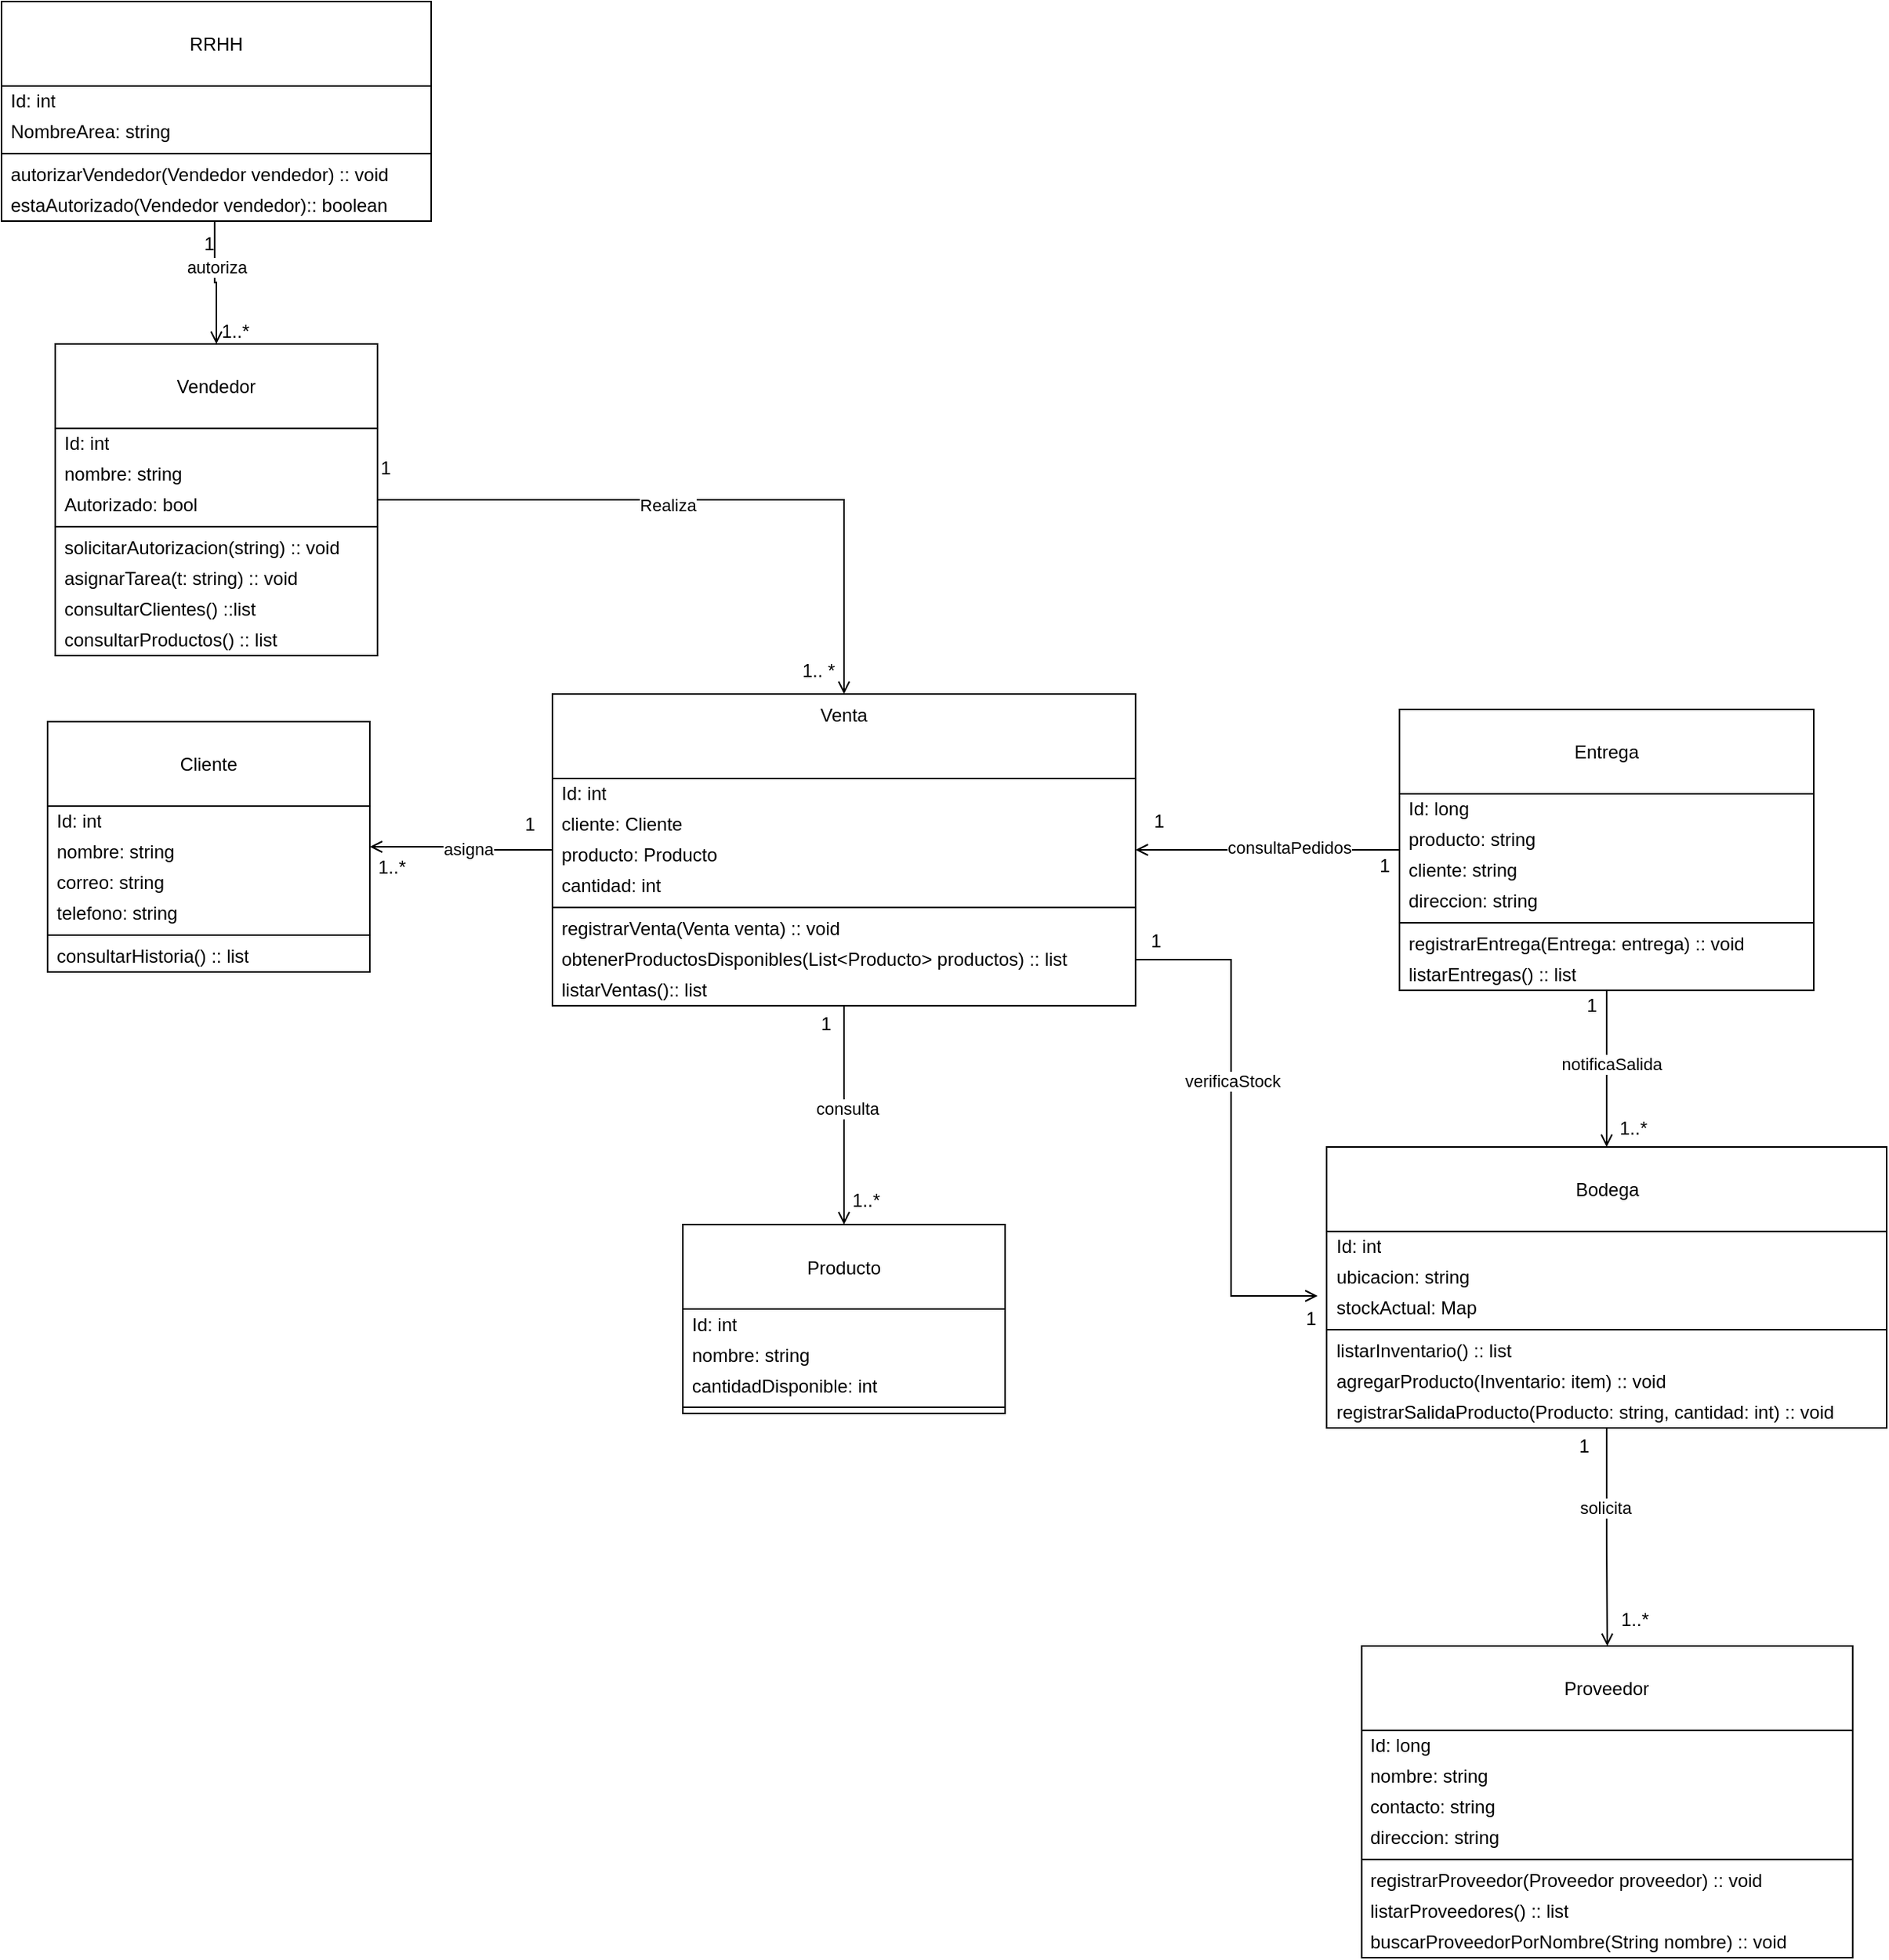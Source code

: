 <mxfile version="28.0.7">
  <diagram name="Página-1" id="3uwCgiR3HnIZnWDLohCN">
    <mxGraphModel dx="1737" dy="937" grid="1" gridSize="10" guides="1" tooltips="1" connect="1" arrows="1" fold="1" page="1" pageScale="1" pageWidth="827" pageHeight="1169" math="0" shadow="0">
      <root>
        <mxCell id="WIyWlLk6GJQsqaUBKTNV-0" />
        <mxCell id="WIyWlLk6GJQsqaUBKTNV-1" parent="WIyWlLk6GJQsqaUBKTNV-0" />
        <mxCell id="LM2pco94lVSEiBRdTqL8-22" style="edgeStyle=orthogonalEdgeStyle;rounded=0;orthogonalLoop=1;jettySize=auto;html=1;entryX=0.5;entryY=0;entryDx=0;entryDy=0;exitX=0.496;exitY=0.976;exitDx=0;exitDy=0;exitPerimeter=0;endArrow=open;endFill=0;" parent="WIyWlLk6GJQsqaUBKTNV-1" source="LM2pco94lVSEiBRdTqL8-9" target="LM2pco94lVSEiBRdTqL8-11" edge="1">
          <mxGeometry relative="1" as="geometry">
            <mxPoint x="200" y="213" as="sourcePoint" />
          </mxGeometry>
        </mxCell>
        <mxCell id="LM2pco94lVSEiBRdTqL8-23" value="autoriza" style="edgeLabel;html=1;align=center;verticalAlign=middle;resizable=0;points=[];" parent="LM2pco94lVSEiBRdTqL8-22" connectable="0" vertex="1">
          <mxGeometry x="-0.266" y="1" relative="1" as="geometry">
            <mxPoint as="offset" />
          </mxGeometry>
        </mxCell>
        <mxCell id="LM2pco94lVSEiBRdTqL8-0" value="&lt;div&gt;&lt;br&gt;&lt;/div&gt;&lt;div&gt;RRHH&lt;/div&gt;" style="swimlane;fontStyle=0;align=center;verticalAlign=top;childLayout=stackLayout;horizontal=1;startSize=55;horizontalStack=0;resizeParent=1;resizeParentMax=0;resizeLast=0;collapsible=0;marginBottom=0;html=1;whiteSpace=wrap;" parent="WIyWlLk6GJQsqaUBKTNV-1" vertex="1">
          <mxGeometry x="60" y="49" width="280" height="143" as="geometry" />
        </mxCell>
        <mxCell id="LM2pco94lVSEiBRdTqL8-2" value="Id: int" style="text;html=1;strokeColor=none;fillColor=none;align=left;verticalAlign=middle;spacingLeft=4;spacingRight=4;overflow=hidden;rotatable=0;points=[[0,0.5],[1,0.5]];portConstraint=eastwest;whiteSpace=wrap;" parent="LM2pco94lVSEiBRdTqL8-0" vertex="1">
          <mxGeometry y="55" width="280" height="20" as="geometry" />
        </mxCell>
        <mxCell id="LM2pco94lVSEiBRdTqL8-4" value="NombreArea: string" style="text;html=1;strokeColor=none;fillColor=none;align=left;verticalAlign=middle;spacingLeft=4;spacingRight=4;overflow=hidden;rotatable=0;points=[[0,0.5],[1,0.5]];portConstraint=eastwest;whiteSpace=wrap;" parent="LM2pco94lVSEiBRdTqL8-0" vertex="1">
          <mxGeometry y="75" width="280" height="20" as="geometry" />
        </mxCell>
        <mxCell id="LM2pco94lVSEiBRdTqL8-5" value="" style="line;strokeWidth=1;fillColor=none;align=left;verticalAlign=middle;spacingTop=-1;spacingLeft=3;spacingRight=3;rotatable=0;labelPosition=right;points=[];portConstraint=eastwest;" parent="LM2pco94lVSEiBRdTqL8-0" vertex="1">
          <mxGeometry y="95" width="280" height="8" as="geometry" />
        </mxCell>
        <mxCell id="LM2pco94lVSEiBRdTqL8-7" value="autorizarVendedor(Vendedor vendedor) :: void" style="text;html=1;strokeColor=none;fillColor=none;align=left;verticalAlign=middle;spacingLeft=4;spacingRight=4;overflow=hidden;rotatable=0;points=[[0,0.5],[1,0.5]];portConstraint=eastwest;whiteSpace=wrap;" parent="LM2pco94lVSEiBRdTqL8-0" vertex="1">
          <mxGeometry y="103" width="280" height="20" as="geometry" />
        </mxCell>
        <mxCell id="LM2pco94lVSEiBRdTqL8-9" value="estaAutorizado(Vendedor vendedor):: boolean" style="text;html=1;strokeColor=none;fillColor=none;align=left;verticalAlign=middle;spacingLeft=4;spacingRight=4;overflow=hidden;rotatable=0;points=[[0,0.5],[1,0.5]];portConstraint=eastwest;whiteSpace=wrap;" parent="LM2pco94lVSEiBRdTqL8-0" vertex="1">
          <mxGeometry y="123" width="280" height="20" as="geometry" />
        </mxCell>
        <mxCell id="LM2pco94lVSEiBRdTqL8-34" value="" style="edgeStyle=orthogonalEdgeStyle;rounded=0;orthogonalLoop=1;jettySize=auto;html=1;endArrow=open;endFill=0;" parent="WIyWlLk6GJQsqaUBKTNV-1" source="LM2pco94lVSEiBRdTqL8-11" target="LM2pco94lVSEiBRdTqL8-26" edge="1">
          <mxGeometry relative="1" as="geometry" />
        </mxCell>
        <mxCell id="LM2pco94lVSEiBRdTqL8-35" value="Realiza" style="edgeLabel;html=1;align=center;verticalAlign=middle;resizable=0;points=[];" parent="LM2pco94lVSEiBRdTqL8-34" connectable="0" vertex="1">
          <mxGeometry x="-0.122" y="-3" relative="1" as="geometry">
            <mxPoint as="offset" />
          </mxGeometry>
        </mxCell>
        <mxCell id="LM2pco94lVSEiBRdTqL8-11" value="&lt;div&gt;&lt;br&gt;&lt;/div&gt;&lt;div&gt;Vendedor&lt;/div&gt;" style="swimlane;fontStyle=0;align=center;verticalAlign=top;childLayout=stackLayout;horizontal=1;startSize=55;horizontalStack=0;resizeParent=1;resizeParentMax=0;resizeLast=0;collapsible=0;marginBottom=0;html=1;whiteSpace=wrap;" parent="WIyWlLk6GJQsqaUBKTNV-1" vertex="1">
          <mxGeometry x="95" y="272" width="210" height="203" as="geometry" />
        </mxCell>
        <mxCell id="LM2pco94lVSEiBRdTqL8-13" value="Id: int" style="text;html=1;strokeColor=none;fillColor=none;align=left;verticalAlign=middle;spacingLeft=4;spacingRight=4;overflow=hidden;rotatable=0;points=[[0,0.5],[1,0.5]];portConstraint=eastwest;whiteSpace=wrap;" parent="LM2pco94lVSEiBRdTqL8-11" vertex="1">
          <mxGeometry y="55" width="210" height="20" as="geometry" />
        </mxCell>
        <mxCell id="LM2pco94lVSEiBRdTqL8-15" value="nombre: string" style="text;html=1;strokeColor=none;fillColor=none;align=left;verticalAlign=middle;spacingLeft=4;spacingRight=4;overflow=hidden;rotatable=0;points=[[0,0.5],[1,0.5]];portConstraint=eastwest;whiteSpace=wrap;" parent="LM2pco94lVSEiBRdTqL8-11" vertex="1">
          <mxGeometry y="75" width="210" height="20" as="geometry" />
        </mxCell>
        <mxCell id="LM2pco94lVSEiBRdTqL8-18" value="Autorizado: bool" style="text;html=1;strokeColor=none;fillColor=none;align=left;verticalAlign=middle;spacingLeft=4;spacingRight=4;overflow=hidden;rotatable=0;points=[[0,0.5],[1,0.5]];portConstraint=eastwest;whiteSpace=wrap;" parent="LM2pco94lVSEiBRdTqL8-11" vertex="1">
          <mxGeometry y="95" width="210" height="20" as="geometry" />
        </mxCell>
        <mxCell id="LM2pco94lVSEiBRdTqL8-16" value="" style="line;strokeWidth=1;fillColor=none;align=left;verticalAlign=middle;spacingTop=-1;spacingLeft=3;spacingRight=3;rotatable=0;labelPosition=right;points=[];portConstraint=eastwest;" parent="LM2pco94lVSEiBRdTqL8-11" vertex="1">
          <mxGeometry y="115" width="210" height="8" as="geometry" />
        </mxCell>
        <mxCell id="8DwrMLDaP5lCcu7pa25h-2" value="solicitarAutorizacion(string) :: void" style="text;html=1;strokeColor=none;fillColor=none;align=left;verticalAlign=middle;spacingLeft=4;spacingRight=4;overflow=hidden;rotatable=0;points=[[0,0.5],[1,0.5]];portConstraint=eastwest;whiteSpace=wrap;" vertex="1" parent="LM2pco94lVSEiBRdTqL8-11">
          <mxGeometry y="123" width="210" height="20" as="geometry" />
        </mxCell>
        <mxCell id="LM2pco94lVSEiBRdTqL8-19" value="asignarTarea(t: string) :: void" style="text;html=1;strokeColor=none;fillColor=none;align=left;verticalAlign=middle;spacingLeft=4;spacingRight=4;overflow=hidden;rotatable=0;points=[[0,0.5],[1,0.5]];portConstraint=eastwest;whiteSpace=wrap;" parent="LM2pco94lVSEiBRdTqL8-11" vertex="1">
          <mxGeometry y="143" width="210" height="20" as="geometry" />
        </mxCell>
        <mxCell id="LM2pco94lVSEiBRdTqL8-20" value="consultarClientes() ::list" style="text;html=1;strokeColor=none;fillColor=none;align=left;verticalAlign=middle;spacingLeft=4;spacingRight=4;overflow=hidden;rotatable=0;points=[[0,0.5],[1,0.5]];portConstraint=eastwest;whiteSpace=wrap;" parent="LM2pco94lVSEiBRdTqL8-11" vertex="1">
          <mxGeometry y="163" width="210" height="20" as="geometry" />
        </mxCell>
        <mxCell id="LM2pco94lVSEiBRdTqL8-21" value="consultarProductos() :: list" style="text;html=1;strokeColor=none;fillColor=none;align=left;verticalAlign=middle;spacingLeft=4;spacingRight=4;overflow=hidden;rotatable=0;points=[[0,0.5],[1,0.5]];portConstraint=eastwest;whiteSpace=wrap;" parent="LM2pco94lVSEiBRdTqL8-11" vertex="1">
          <mxGeometry y="183" width="210" height="20" as="geometry" />
        </mxCell>
        <mxCell id="LM2pco94lVSEiBRdTqL8-24" value="&lt;font&gt;1&lt;/font&gt;" style="text;html=1;align=center;verticalAlign=middle;resizable=0;points=[];autosize=1;strokeColor=none;fillColor=none;" parent="WIyWlLk6GJQsqaUBKTNV-1" vertex="1">
          <mxGeometry x="180" y="192" width="30" height="30" as="geometry" />
        </mxCell>
        <mxCell id="LM2pco94lVSEiBRdTqL8-25" value="&lt;font&gt;1..*&lt;/font&gt;" style="text;html=1;align=center;verticalAlign=middle;resizable=0;points=[];autosize=1;strokeColor=none;fillColor=none;" parent="WIyWlLk6GJQsqaUBKTNV-1" vertex="1">
          <mxGeometry x="192" y="249" width="40" height="30" as="geometry" />
        </mxCell>
        <mxCell id="LM2pco94lVSEiBRdTqL8-47" value="" style="edgeStyle=orthogonalEdgeStyle;rounded=0;orthogonalLoop=1;jettySize=auto;html=1;endArrow=open;endFill=0;" parent="WIyWlLk6GJQsqaUBKTNV-1" source="LM2pco94lVSEiBRdTqL8-26" target="LM2pco94lVSEiBRdTqL8-40" edge="1">
          <mxGeometry relative="1" as="geometry" />
        </mxCell>
        <mxCell id="LM2pco94lVSEiBRdTqL8-51" value="asigna" style="edgeLabel;html=1;align=center;verticalAlign=middle;resizable=0;points=[];" parent="LM2pco94lVSEiBRdTqL8-47" connectable="0" vertex="1">
          <mxGeometry x="-0.003" y="-4" relative="1" as="geometry">
            <mxPoint as="offset" />
          </mxGeometry>
        </mxCell>
        <mxCell id="LM2pco94lVSEiBRdTqL8-61" value="" style="edgeStyle=orthogonalEdgeStyle;rounded=0;orthogonalLoop=1;jettySize=auto;html=1;endArrow=open;endFill=0;" parent="WIyWlLk6GJQsqaUBKTNV-1" source="LM2pco94lVSEiBRdTqL8-26" target="LM2pco94lVSEiBRdTqL8-54" edge="1">
          <mxGeometry relative="1" as="geometry" />
        </mxCell>
        <mxCell id="LM2pco94lVSEiBRdTqL8-63" value="consulta" style="edgeLabel;html=1;align=center;verticalAlign=middle;resizable=0;points=[];" parent="LM2pco94lVSEiBRdTqL8-61" connectable="0" vertex="1">
          <mxGeometry x="-0.059" y="2" relative="1" as="geometry">
            <mxPoint as="offset" />
          </mxGeometry>
        </mxCell>
        <mxCell id="LM2pco94lVSEiBRdTqL8-73" value="" style="edgeStyle=orthogonalEdgeStyle;rounded=0;orthogonalLoop=1;jettySize=auto;html=1;endArrow=open;endFill=0;" parent="WIyWlLk6GJQsqaUBKTNV-1" source="LM2pco94lVSEiBRdTqL8-66" target="LM2pco94lVSEiBRdTqL8-26" edge="1">
          <mxGeometry relative="1" as="geometry" />
        </mxCell>
        <mxCell id="LM2pco94lVSEiBRdTqL8-74" value="consultaPedidos" style="edgeLabel;html=1;align=center;verticalAlign=middle;resizable=0;points=[];" parent="LM2pco94lVSEiBRdTqL8-73" connectable="0" vertex="1">
          <mxGeometry x="-0.163" y="-2" relative="1" as="geometry">
            <mxPoint as="offset" />
          </mxGeometry>
        </mxCell>
        <mxCell id="LM2pco94lVSEiBRdTqL8-26" value="&lt;div&gt;Venta&lt;/div&gt;" style="swimlane;fontStyle=0;align=center;verticalAlign=top;childLayout=stackLayout;horizontal=1;startSize=55;horizontalStack=0;resizeParent=1;resizeParentMax=0;resizeLast=0;collapsible=0;marginBottom=0;html=1;whiteSpace=wrap;" parent="WIyWlLk6GJQsqaUBKTNV-1" vertex="1">
          <mxGeometry x="419" y="500" width="380" height="203" as="geometry" />
        </mxCell>
        <mxCell id="LM2pco94lVSEiBRdTqL8-27" value="Id: int" style="text;html=1;strokeColor=none;fillColor=none;align=left;verticalAlign=middle;spacingLeft=4;spacingRight=4;overflow=hidden;rotatable=0;points=[[0,0.5],[1,0.5]];portConstraint=eastwest;whiteSpace=wrap;" parent="LM2pco94lVSEiBRdTqL8-26" vertex="1">
          <mxGeometry y="55" width="380" height="20" as="geometry" />
        </mxCell>
        <mxCell id="LM2pco94lVSEiBRdTqL8-28" value="&lt;div&gt;&lt;span style=&quot;background-color: transparent; color: light-dark(rgb(0, 0, 0), rgb(255, 255, 255));&quot;&gt;cliente: Cliente&lt;/span&gt;&lt;/div&gt;" style="text;html=1;strokeColor=none;fillColor=none;align=left;verticalAlign=middle;spacingLeft=4;spacingRight=4;overflow=hidden;rotatable=0;points=[[0,0.5],[1,0.5]];portConstraint=eastwest;whiteSpace=wrap;" parent="LM2pco94lVSEiBRdTqL8-26" vertex="1">
          <mxGeometry y="75" width="380" height="20" as="geometry" />
        </mxCell>
        <mxCell id="8DwrMLDaP5lCcu7pa25h-7" value="&lt;div&gt;&lt;span style=&quot;background-color: transparent; color: light-dark(rgb(0, 0, 0), rgb(255, 255, 255));&quot;&gt;producto: Producto&lt;/span&gt;&lt;/div&gt;" style="text;html=1;strokeColor=none;fillColor=none;align=left;verticalAlign=middle;spacingLeft=4;spacingRight=4;overflow=hidden;rotatable=0;points=[[0,0.5],[1,0.5]];portConstraint=eastwest;whiteSpace=wrap;" vertex="1" parent="LM2pco94lVSEiBRdTqL8-26">
          <mxGeometry y="95" width="380" height="20" as="geometry" />
        </mxCell>
        <mxCell id="8DwrMLDaP5lCcu7pa25h-8" value="&lt;div&gt;&lt;span style=&quot;background-color: transparent; color: light-dark(rgb(0, 0, 0), rgb(255, 255, 255));&quot;&gt;cantidad: int&lt;/span&gt;&lt;/div&gt;" style="text;html=1;strokeColor=none;fillColor=none;align=left;verticalAlign=middle;spacingLeft=4;spacingRight=4;overflow=hidden;rotatable=0;points=[[0,0.5],[1,0.5]];portConstraint=eastwest;whiteSpace=wrap;" vertex="1" parent="LM2pco94lVSEiBRdTqL8-26">
          <mxGeometry y="115" width="380" height="20" as="geometry" />
        </mxCell>
        <mxCell id="LM2pco94lVSEiBRdTqL8-30" value="" style="line;strokeWidth=1;fillColor=none;align=left;verticalAlign=middle;spacingTop=-1;spacingLeft=3;spacingRight=3;rotatable=0;labelPosition=right;points=[];portConstraint=eastwest;" parent="LM2pco94lVSEiBRdTqL8-26" vertex="1">
          <mxGeometry y="135" width="380" height="8" as="geometry" />
        </mxCell>
        <mxCell id="LM2pco94lVSEiBRdTqL8-31" value="registrarVenta(Venta venta) :: void" style="text;html=1;strokeColor=none;fillColor=none;align=left;verticalAlign=middle;spacingLeft=4;spacingRight=4;overflow=hidden;rotatable=0;points=[[0,0.5],[1,0.5]];portConstraint=eastwest;whiteSpace=wrap;" parent="LM2pco94lVSEiBRdTqL8-26" vertex="1">
          <mxGeometry y="143" width="380" height="20" as="geometry" />
        </mxCell>
        <mxCell id="LM2pco94lVSEiBRdTqL8-32" value="obtenerProductosDisponibles(List&amp;lt;Producto&amp;gt; productos) :: list" style="text;html=1;strokeColor=none;fillColor=none;align=left;verticalAlign=middle;spacingLeft=4;spacingRight=4;overflow=hidden;rotatable=0;points=[[0,0.5],[1,0.5]];portConstraint=eastwest;whiteSpace=wrap;" parent="LM2pco94lVSEiBRdTqL8-26" vertex="1">
          <mxGeometry y="163" width="380" height="20" as="geometry" />
        </mxCell>
        <mxCell id="LM2pco94lVSEiBRdTqL8-33" value="listarVentas():: list" style="text;html=1;strokeColor=none;fillColor=none;align=left;verticalAlign=middle;spacingLeft=4;spacingRight=4;overflow=hidden;rotatable=0;points=[[0,0.5],[1,0.5]];portConstraint=eastwest;whiteSpace=wrap;" parent="LM2pco94lVSEiBRdTqL8-26" vertex="1">
          <mxGeometry y="183" width="380" height="20" as="geometry" />
        </mxCell>
        <mxCell id="LM2pco94lVSEiBRdTqL8-36" value="1" style="text;html=1;align=center;verticalAlign=middle;resizable=0;points=[];autosize=1;strokeColor=none;fillColor=none;" parent="WIyWlLk6GJQsqaUBKTNV-1" vertex="1">
          <mxGeometry x="295" y="338" width="30" height="30" as="geometry" />
        </mxCell>
        <mxCell id="LM2pco94lVSEiBRdTqL8-37" value="1.. *" style="text;html=1;align=center;verticalAlign=middle;resizable=0;points=[];autosize=1;strokeColor=none;fillColor=none;" parent="WIyWlLk6GJQsqaUBKTNV-1" vertex="1">
          <mxGeometry x="572" y="470" width="40" height="30" as="geometry" />
        </mxCell>
        <mxCell id="LM2pco94lVSEiBRdTqL8-40" value="&lt;div&gt;&lt;br&gt;&lt;/div&gt;&lt;div&gt;Cliente&lt;/div&gt;" style="swimlane;fontStyle=0;align=center;verticalAlign=top;childLayout=stackLayout;horizontal=1;startSize=55;horizontalStack=0;resizeParent=1;resizeParentMax=0;resizeLast=0;collapsible=0;marginBottom=0;html=1;whiteSpace=wrap;" parent="WIyWlLk6GJQsqaUBKTNV-1" vertex="1">
          <mxGeometry x="90" y="518" width="210" height="163" as="geometry" />
        </mxCell>
        <mxCell id="LM2pco94lVSEiBRdTqL8-41" value="Id: int" style="text;html=1;strokeColor=none;fillColor=none;align=left;verticalAlign=middle;spacingLeft=4;spacingRight=4;overflow=hidden;rotatable=0;points=[[0,0.5],[1,0.5]];portConstraint=eastwest;whiteSpace=wrap;" parent="LM2pco94lVSEiBRdTqL8-40" vertex="1">
          <mxGeometry y="55" width="210" height="20" as="geometry" />
        </mxCell>
        <mxCell id="LM2pco94lVSEiBRdTqL8-42" value="&lt;div&gt;&lt;span style=&quot;background-color: transparent; color: light-dark(rgb(0, 0, 0), rgb(255, 255, 255));&quot;&gt;nombre: string&lt;/span&gt;&lt;/div&gt;" style="text;html=1;strokeColor=none;fillColor=none;align=left;verticalAlign=middle;spacingLeft=4;spacingRight=4;overflow=hidden;rotatable=0;points=[[0,0.5],[1,0.5]];portConstraint=eastwest;whiteSpace=wrap;" parent="LM2pco94lVSEiBRdTqL8-40" vertex="1">
          <mxGeometry y="75" width="210" height="20" as="geometry" />
        </mxCell>
        <mxCell id="LM2pco94lVSEiBRdTqL8-44" value="correo: string" style="text;html=1;strokeColor=none;fillColor=none;align=left;verticalAlign=middle;spacingLeft=4;spacingRight=4;overflow=hidden;rotatable=0;points=[[0,0.5],[1,0.5]];portConstraint=eastwest;whiteSpace=wrap;" parent="LM2pco94lVSEiBRdTqL8-40" vertex="1">
          <mxGeometry y="95" width="210" height="20" as="geometry" />
        </mxCell>
        <mxCell id="LM2pco94lVSEiBRdTqL8-45" value="telefono: string" style="text;html=1;strokeColor=none;fillColor=none;align=left;verticalAlign=middle;spacingLeft=4;spacingRight=4;overflow=hidden;rotatable=0;points=[[0,0.5],[1,0.5]];portConstraint=eastwest;whiteSpace=wrap;" parent="LM2pco94lVSEiBRdTqL8-40" vertex="1">
          <mxGeometry y="115" width="210" height="20" as="geometry" />
        </mxCell>
        <mxCell id="LM2pco94lVSEiBRdTqL8-43" value="" style="line;strokeWidth=1;fillColor=none;align=left;verticalAlign=middle;spacingTop=-1;spacingLeft=3;spacingRight=3;rotatable=0;labelPosition=right;points=[];portConstraint=eastwest;" parent="LM2pco94lVSEiBRdTqL8-40" vertex="1">
          <mxGeometry y="135" width="210" height="8" as="geometry" />
        </mxCell>
        <mxCell id="LM2pco94lVSEiBRdTqL8-46" value="consultarHistoria() :: list" style="text;html=1;strokeColor=none;fillColor=none;align=left;verticalAlign=middle;spacingLeft=4;spacingRight=4;overflow=hidden;rotatable=0;points=[[0,0.5],[1,0.5]];portConstraint=eastwest;whiteSpace=wrap;" parent="LM2pco94lVSEiBRdTqL8-40" vertex="1">
          <mxGeometry y="143" width="210" height="20" as="geometry" />
        </mxCell>
        <mxCell id="LM2pco94lVSEiBRdTqL8-52" value="1" style="text;html=1;align=center;verticalAlign=middle;resizable=0;points=[];autosize=1;strokeColor=none;fillColor=none;" parent="WIyWlLk6GJQsqaUBKTNV-1" vertex="1">
          <mxGeometry x="389" y="570" width="30" height="30" as="geometry" />
        </mxCell>
        <mxCell id="LM2pco94lVSEiBRdTqL8-53" value="1..*" style="text;html=1;align=center;verticalAlign=middle;resizable=0;points=[];autosize=1;strokeColor=none;fillColor=none;" parent="WIyWlLk6GJQsqaUBKTNV-1" vertex="1">
          <mxGeometry x="294" y="597.5" width="40" height="30" as="geometry" />
        </mxCell>
        <mxCell id="LM2pco94lVSEiBRdTqL8-54" value="&lt;div&gt;&lt;br&gt;&lt;/div&gt;&lt;div&gt;Producto&lt;/div&gt;" style="swimlane;fontStyle=0;align=center;verticalAlign=top;childLayout=stackLayout;horizontal=1;startSize=55;horizontalStack=0;resizeParent=1;resizeParentMax=0;resizeLast=0;collapsible=0;marginBottom=0;html=1;whiteSpace=wrap;" parent="WIyWlLk6GJQsqaUBKTNV-1" vertex="1">
          <mxGeometry x="504" y="845.5" width="210" height="123" as="geometry" />
        </mxCell>
        <mxCell id="LM2pco94lVSEiBRdTqL8-55" value="Id: int" style="text;html=1;strokeColor=none;fillColor=none;align=left;verticalAlign=middle;spacingLeft=4;spacingRight=4;overflow=hidden;rotatable=0;points=[[0,0.5],[1,0.5]];portConstraint=eastwest;whiteSpace=wrap;" parent="LM2pco94lVSEiBRdTqL8-54" vertex="1">
          <mxGeometry y="55" width="210" height="20" as="geometry" />
        </mxCell>
        <mxCell id="LM2pco94lVSEiBRdTqL8-56" value="&lt;div&gt;&lt;span style=&quot;background-color: transparent; color: light-dark(rgb(0, 0, 0), rgb(255, 255, 255));&quot;&gt;nombre: string&lt;/span&gt;&lt;/div&gt;" style="text;html=1;strokeColor=none;fillColor=none;align=left;verticalAlign=middle;spacingLeft=4;spacingRight=4;overflow=hidden;rotatable=0;points=[[0,0.5],[1,0.5]];portConstraint=eastwest;whiteSpace=wrap;" parent="LM2pco94lVSEiBRdTqL8-54" vertex="1">
          <mxGeometry y="75" width="210" height="20" as="geometry" />
        </mxCell>
        <mxCell id="LM2pco94lVSEiBRdTqL8-58" value="cantidadDisponible: int" style="text;html=1;strokeColor=none;fillColor=none;align=left;verticalAlign=middle;spacingLeft=4;spacingRight=4;overflow=hidden;rotatable=0;points=[[0,0.5],[1,0.5]];portConstraint=eastwest;whiteSpace=wrap;" parent="LM2pco94lVSEiBRdTqL8-54" vertex="1">
          <mxGeometry y="95" width="210" height="20" as="geometry" />
        </mxCell>
        <mxCell id="LM2pco94lVSEiBRdTqL8-57" value="" style="line;strokeWidth=1;fillColor=none;align=left;verticalAlign=middle;spacingTop=-1;spacingLeft=3;spacingRight=3;rotatable=0;labelPosition=right;points=[];portConstraint=eastwest;" parent="LM2pco94lVSEiBRdTqL8-54" vertex="1">
          <mxGeometry y="115" width="210" height="8" as="geometry" />
        </mxCell>
        <mxCell id="LM2pco94lVSEiBRdTqL8-64" value="1" style="text;html=1;align=center;verticalAlign=middle;resizable=0;points=[];autosize=1;strokeColor=none;fillColor=none;" parent="WIyWlLk6GJQsqaUBKTNV-1" vertex="1">
          <mxGeometry x="582" y="700" width="30" height="30" as="geometry" />
        </mxCell>
        <mxCell id="LM2pco94lVSEiBRdTqL8-65" value="1..*" style="text;html=1;align=center;verticalAlign=middle;resizable=0;points=[];autosize=1;strokeColor=none;fillColor=none;" parent="WIyWlLk6GJQsqaUBKTNV-1" vertex="1">
          <mxGeometry x="603" y="815" width="40" height="30" as="geometry" />
        </mxCell>
        <mxCell id="LM2pco94lVSEiBRdTqL8-84" value="" style="edgeStyle=orthogonalEdgeStyle;rounded=0;orthogonalLoop=1;jettySize=auto;html=1;endArrow=open;endFill=0;" parent="WIyWlLk6GJQsqaUBKTNV-1" source="LM2pco94lVSEiBRdTqL8-66" target="LM2pco94lVSEiBRdTqL8-77" edge="1">
          <mxGeometry relative="1" as="geometry" />
        </mxCell>
        <mxCell id="LM2pco94lVSEiBRdTqL8-87" value="notificaSalida" style="edgeLabel;html=1;align=center;verticalAlign=middle;resizable=0;points=[];" parent="LM2pco94lVSEiBRdTqL8-84" connectable="0" vertex="1">
          <mxGeometry x="-0.064" y="3" relative="1" as="geometry">
            <mxPoint as="offset" />
          </mxGeometry>
        </mxCell>
        <mxCell id="LM2pco94lVSEiBRdTqL8-66" value="&lt;div&gt;&lt;br&gt;&lt;/div&gt;&lt;div&gt;Entrega&lt;/div&gt;" style="swimlane;fontStyle=0;align=center;verticalAlign=top;childLayout=stackLayout;horizontal=1;startSize=55;horizontalStack=0;resizeParent=1;resizeParentMax=0;resizeLast=0;collapsible=0;marginBottom=0;html=1;whiteSpace=wrap;" parent="WIyWlLk6GJQsqaUBKTNV-1" vertex="1">
          <mxGeometry x="971" y="510" width="270" height="183" as="geometry" />
        </mxCell>
        <mxCell id="LM2pco94lVSEiBRdTqL8-67" value="Id: long" style="text;html=1;strokeColor=none;fillColor=none;align=left;verticalAlign=middle;spacingLeft=4;spacingRight=4;overflow=hidden;rotatable=0;points=[[0,0.5],[1,0.5]];portConstraint=eastwest;whiteSpace=wrap;" parent="LM2pco94lVSEiBRdTqL8-66" vertex="1">
          <mxGeometry y="55" width="270" height="20" as="geometry" />
        </mxCell>
        <mxCell id="LM2pco94lVSEiBRdTqL8-68" value="&lt;div&gt;&lt;span style=&quot;background-color: transparent; color: light-dark(rgb(0, 0, 0), rgb(255, 255, 255));&quot;&gt;producto: string&lt;/span&gt;&lt;/div&gt;" style="text;html=1;strokeColor=none;fillColor=none;align=left;verticalAlign=middle;spacingLeft=4;spacingRight=4;overflow=hidden;rotatable=0;points=[[0,0.5],[1,0.5]];portConstraint=eastwest;whiteSpace=wrap;" parent="LM2pco94lVSEiBRdTqL8-66" vertex="1">
          <mxGeometry y="75" width="270" height="20" as="geometry" />
        </mxCell>
        <mxCell id="8DwrMLDaP5lCcu7pa25h-3" value="cliente: string" style="text;html=1;strokeColor=none;fillColor=none;align=left;verticalAlign=middle;spacingLeft=4;spacingRight=4;overflow=hidden;rotatable=0;points=[[0,0.5],[1,0.5]];portConstraint=eastwest;whiteSpace=wrap;" vertex="1" parent="LM2pco94lVSEiBRdTqL8-66">
          <mxGeometry y="95" width="270" height="20" as="geometry" />
        </mxCell>
        <mxCell id="LM2pco94lVSEiBRdTqL8-70" value="direccion: string" style="text;html=1;strokeColor=none;fillColor=none;align=left;verticalAlign=middle;spacingLeft=4;spacingRight=4;overflow=hidden;rotatable=0;points=[[0,0.5],[1,0.5]];portConstraint=eastwest;whiteSpace=wrap;" parent="LM2pco94lVSEiBRdTqL8-66" vertex="1">
          <mxGeometry y="115" width="270" height="20" as="geometry" />
        </mxCell>
        <mxCell id="LM2pco94lVSEiBRdTqL8-69" value="" style="line;strokeWidth=1;fillColor=none;align=left;verticalAlign=middle;spacingTop=-1;spacingLeft=3;spacingRight=3;rotatable=0;labelPosition=right;points=[];portConstraint=eastwest;" parent="LM2pco94lVSEiBRdTqL8-66" vertex="1">
          <mxGeometry y="135" width="270" height="8" as="geometry" />
        </mxCell>
        <mxCell id="LM2pco94lVSEiBRdTqL8-71" value="registrarEntrega(Entrega: entrega) :: void" style="text;html=1;strokeColor=none;fillColor=none;align=left;verticalAlign=middle;spacingLeft=4;spacingRight=4;overflow=hidden;rotatable=0;points=[[0,0.5],[1,0.5]];portConstraint=eastwest;whiteSpace=wrap;" parent="LM2pco94lVSEiBRdTqL8-66" vertex="1">
          <mxGeometry y="143" width="270" height="20" as="geometry" />
        </mxCell>
        <mxCell id="LM2pco94lVSEiBRdTqL8-72" value="listarEntregas() :: list" style="text;html=1;strokeColor=none;fillColor=none;align=left;verticalAlign=middle;spacingLeft=4;spacingRight=4;overflow=hidden;rotatable=0;points=[[0,0.5],[1,0.5]];portConstraint=eastwest;whiteSpace=wrap;" parent="LM2pco94lVSEiBRdTqL8-66" vertex="1">
          <mxGeometry y="163" width="270" height="20" as="geometry" />
        </mxCell>
        <mxCell id="LM2pco94lVSEiBRdTqL8-75" value="1" style="text;html=1;align=center;verticalAlign=middle;resizable=0;points=[];autosize=1;strokeColor=none;fillColor=none;" parent="WIyWlLk6GJQsqaUBKTNV-1" vertex="1">
          <mxGeometry x="799" y="567.5" width="30" height="30" as="geometry" />
        </mxCell>
        <mxCell id="LM2pco94lVSEiBRdTqL8-76" value="1" style="text;html=1;align=center;verticalAlign=middle;resizable=0;points=[];autosize=1;strokeColor=none;fillColor=none;" parent="WIyWlLk6GJQsqaUBKTNV-1" vertex="1">
          <mxGeometry x="946.35" y="597" width="30" height="30" as="geometry" />
        </mxCell>
        <mxCell id="LM2pco94lVSEiBRdTqL8-103" value="" style="edgeStyle=orthogonalEdgeStyle;rounded=0;orthogonalLoop=1;jettySize=auto;html=1;endArrow=open;endFill=0;" parent="WIyWlLk6GJQsqaUBKTNV-1" source="LM2pco94lVSEiBRdTqL8-77" target="LM2pco94lVSEiBRdTqL8-95" edge="1">
          <mxGeometry relative="1" as="geometry" />
        </mxCell>
        <mxCell id="LM2pco94lVSEiBRdTqL8-104" value="solicita" style="edgeLabel;html=1;align=center;verticalAlign=middle;resizable=0;points=[];" parent="LM2pco94lVSEiBRdTqL8-103" connectable="0" vertex="1">
          <mxGeometry x="-0.278" y="-1" relative="1" as="geometry">
            <mxPoint as="offset" />
          </mxGeometry>
        </mxCell>
        <mxCell id="LM2pco94lVSEiBRdTqL8-77" value="&lt;div&gt;&lt;br&gt;&lt;/div&gt;Bodega" style="swimlane;fontStyle=0;align=center;verticalAlign=top;childLayout=stackLayout;horizontal=1;startSize=55;horizontalStack=0;resizeParent=1;resizeParentMax=0;resizeLast=0;collapsible=0;marginBottom=0;html=1;whiteSpace=wrap;" parent="WIyWlLk6GJQsqaUBKTNV-1" vertex="1">
          <mxGeometry x="923.5" y="795" width="365" height="183" as="geometry" />
        </mxCell>
        <mxCell id="LM2pco94lVSEiBRdTqL8-78" value="Id: int" style="text;html=1;strokeColor=none;fillColor=none;align=left;verticalAlign=middle;spacingLeft=4;spacingRight=4;overflow=hidden;rotatable=0;points=[[0,0.5],[1,0.5]];portConstraint=eastwest;whiteSpace=wrap;" parent="LM2pco94lVSEiBRdTqL8-77" vertex="1">
          <mxGeometry y="55" width="365" height="20" as="geometry" />
        </mxCell>
        <mxCell id="LM2pco94lVSEiBRdTqL8-79" value="&lt;div&gt;&lt;span style=&quot;background-color: transparent; color: light-dark(rgb(0, 0, 0), rgb(255, 255, 255));&quot;&gt;ubicacion: string&lt;/span&gt;&lt;/div&gt;" style="text;html=1;strokeColor=none;fillColor=none;align=left;verticalAlign=middle;spacingLeft=4;spacingRight=4;overflow=hidden;rotatable=0;points=[[0,0.5],[1,0.5]];portConstraint=eastwest;whiteSpace=wrap;" parent="LM2pco94lVSEiBRdTqL8-77" vertex="1">
          <mxGeometry y="75" width="365" height="20" as="geometry" />
        </mxCell>
        <mxCell id="LM2pco94lVSEiBRdTqL8-80" value="stockActual: Map" style="text;html=1;strokeColor=none;fillColor=none;align=left;verticalAlign=middle;spacingLeft=4;spacingRight=4;overflow=hidden;rotatable=0;points=[[0,0.5],[1,0.5]];portConstraint=eastwest;whiteSpace=wrap;" parent="LM2pco94lVSEiBRdTqL8-77" vertex="1">
          <mxGeometry y="95" width="365" height="20" as="geometry" />
        </mxCell>
        <mxCell id="LM2pco94lVSEiBRdTqL8-81" value="" style="line;strokeWidth=1;fillColor=none;align=left;verticalAlign=middle;spacingTop=-1;spacingLeft=3;spacingRight=3;rotatable=0;labelPosition=right;points=[];portConstraint=eastwest;" parent="LM2pco94lVSEiBRdTqL8-77" vertex="1">
          <mxGeometry y="115" width="365" height="8" as="geometry" />
        </mxCell>
        <mxCell id="LM2pco94lVSEiBRdTqL8-82" value="listarInventario() :: list" style="text;html=1;strokeColor=none;fillColor=none;align=left;verticalAlign=middle;spacingLeft=4;spacingRight=4;overflow=hidden;rotatable=0;points=[[0,0.5],[1,0.5]];portConstraint=eastwest;whiteSpace=wrap;" parent="LM2pco94lVSEiBRdTqL8-77" vertex="1">
          <mxGeometry y="123" width="365" height="20" as="geometry" />
        </mxCell>
        <mxCell id="LM2pco94lVSEiBRdTqL8-83" value="agregarProducto(Inventario: item) :: void" style="text;html=1;strokeColor=none;fillColor=none;align=left;verticalAlign=middle;spacingLeft=4;spacingRight=4;overflow=hidden;rotatable=0;points=[[0,0.5],[1,0.5]];portConstraint=eastwest;whiteSpace=wrap;" parent="LM2pco94lVSEiBRdTqL8-77" vertex="1">
          <mxGeometry y="143" width="365" height="20" as="geometry" />
        </mxCell>
        <mxCell id="LM2pco94lVSEiBRdTqL8-86" value="registrarSalidaProducto(Producto: string, cantidad: int) :: void" style="text;html=1;strokeColor=none;fillColor=none;align=left;verticalAlign=middle;spacingLeft=4;spacingRight=4;overflow=hidden;rotatable=0;points=[[0,0.5],[1,0.5]];portConstraint=eastwest;whiteSpace=wrap;" parent="LM2pco94lVSEiBRdTqL8-77" vertex="1">
          <mxGeometry y="163" width="365" height="20" as="geometry" />
        </mxCell>
        <mxCell id="LM2pco94lVSEiBRdTqL8-88" value="1" style="text;html=1;align=center;verticalAlign=middle;resizable=0;points=[];autosize=1;strokeColor=none;fillColor=none;" parent="WIyWlLk6GJQsqaUBKTNV-1" vertex="1">
          <mxGeometry x="1081.35" y="688" width="30" height="30" as="geometry" />
        </mxCell>
        <mxCell id="LM2pco94lVSEiBRdTqL8-89" value="1..*" style="text;html=1;align=center;verticalAlign=middle;resizable=0;points=[];autosize=1;strokeColor=none;fillColor=none;" parent="WIyWlLk6GJQsqaUBKTNV-1" vertex="1">
          <mxGeometry x="1103.35" y="768" width="40" height="30" as="geometry" />
        </mxCell>
        <mxCell id="LM2pco94lVSEiBRdTqL8-90" style="edgeStyle=orthogonalEdgeStyle;rounded=0;orthogonalLoop=1;jettySize=auto;html=1;exitX=1;exitY=0.5;exitDx=0;exitDy=0;entryX=-0.016;entryY=0.1;entryDx=0;entryDy=0;entryPerimeter=0;endArrow=open;endFill=0;" parent="WIyWlLk6GJQsqaUBKTNV-1" source="LM2pco94lVSEiBRdTqL8-32" target="LM2pco94lVSEiBRdTqL8-80" edge="1">
          <mxGeometry relative="1" as="geometry" />
        </mxCell>
        <mxCell id="LM2pco94lVSEiBRdTqL8-91" value="verificaStock" style="edgeLabel;html=1;align=center;verticalAlign=middle;resizable=0;points=[];" parent="LM2pco94lVSEiBRdTqL8-90" connectable="0" vertex="1">
          <mxGeometry x="-0.167" relative="1" as="geometry">
            <mxPoint as="offset" />
          </mxGeometry>
        </mxCell>
        <mxCell id="LM2pco94lVSEiBRdTqL8-92" value="1" style="text;html=1;align=center;verticalAlign=middle;resizable=0;points=[];autosize=1;strokeColor=none;fillColor=none;" parent="WIyWlLk6GJQsqaUBKTNV-1" vertex="1">
          <mxGeometry x="797" y="646" width="30" height="30" as="geometry" />
        </mxCell>
        <mxCell id="LM2pco94lVSEiBRdTqL8-93" value="1" style="text;html=1;align=center;verticalAlign=middle;resizable=0;points=[];autosize=1;strokeColor=none;fillColor=none;" parent="WIyWlLk6GJQsqaUBKTNV-1" vertex="1">
          <mxGeometry x="898" y="892" width="30" height="30" as="geometry" />
        </mxCell>
        <mxCell id="LM2pco94lVSEiBRdTqL8-95" value="&lt;div&gt;&lt;br&gt;&lt;/div&gt;&lt;div&gt;Proveedor&lt;/div&gt;" style="swimlane;fontStyle=0;align=center;verticalAlign=top;childLayout=stackLayout;horizontal=1;startSize=55;horizontalStack=0;resizeParent=1;resizeParentMax=0;resizeLast=0;collapsible=0;marginBottom=0;html=1;whiteSpace=wrap;" parent="WIyWlLk6GJQsqaUBKTNV-1" vertex="1">
          <mxGeometry x="946.35" y="1120" width="320" height="203" as="geometry" />
        </mxCell>
        <mxCell id="LM2pco94lVSEiBRdTqL8-96" value="Id: long" style="text;html=1;strokeColor=none;fillColor=none;align=left;verticalAlign=middle;spacingLeft=4;spacingRight=4;overflow=hidden;rotatable=0;points=[[0,0.5],[1,0.5]];portConstraint=eastwest;whiteSpace=wrap;" parent="LM2pco94lVSEiBRdTqL8-95" vertex="1">
          <mxGeometry y="55" width="320" height="20" as="geometry" />
        </mxCell>
        <mxCell id="LM2pco94lVSEiBRdTqL8-97" value="&lt;div&gt;&lt;span style=&quot;background-color: transparent; color: light-dark(rgb(0, 0, 0), rgb(255, 255, 255));&quot;&gt;nombre: string&lt;/span&gt;&lt;/div&gt;" style="text;html=1;strokeColor=none;fillColor=none;align=left;verticalAlign=middle;spacingLeft=4;spacingRight=4;overflow=hidden;rotatable=0;points=[[0,0.5],[1,0.5]];portConstraint=eastwest;whiteSpace=wrap;" parent="LM2pco94lVSEiBRdTqL8-95" vertex="1">
          <mxGeometry y="75" width="320" height="20" as="geometry" />
        </mxCell>
        <mxCell id="LM2pco94lVSEiBRdTqL8-98" value="contacto: string" style="text;html=1;strokeColor=none;fillColor=none;align=left;verticalAlign=middle;spacingLeft=4;spacingRight=4;overflow=hidden;rotatable=0;points=[[0,0.5],[1,0.5]];portConstraint=eastwest;whiteSpace=wrap;" parent="LM2pco94lVSEiBRdTqL8-95" vertex="1">
          <mxGeometry y="95" width="320" height="20" as="geometry" />
        </mxCell>
        <mxCell id="8DwrMLDaP5lCcu7pa25h-4" value="direccion: string" style="text;html=1;strokeColor=none;fillColor=none;align=left;verticalAlign=middle;spacingLeft=4;spacingRight=4;overflow=hidden;rotatable=0;points=[[0,0.5],[1,0.5]];portConstraint=eastwest;whiteSpace=wrap;" vertex="1" parent="LM2pco94lVSEiBRdTqL8-95">
          <mxGeometry y="115" width="320" height="20" as="geometry" />
        </mxCell>
        <mxCell id="LM2pco94lVSEiBRdTqL8-99" value="" style="line;strokeWidth=1;fillColor=none;align=left;verticalAlign=middle;spacingTop=-1;spacingLeft=3;spacingRight=3;rotatable=0;labelPosition=right;points=[];portConstraint=eastwest;" parent="LM2pco94lVSEiBRdTqL8-95" vertex="1">
          <mxGeometry y="135" width="320" height="8" as="geometry" />
        </mxCell>
        <mxCell id="LM2pco94lVSEiBRdTqL8-100" value="registrarProveedor(Proveedor proveedor) :: void" style="text;html=1;strokeColor=none;fillColor=none;align=left;verticalAlign=middle;spacingLeft=4;spacingRight=4;overflow=hidden;rotatable=0;points=[[0,0.5],[1,0.5]];portConstraint=eastwest;whiteSpace=wrap;" parent="LM2pco94lVSEiBRdTqL8-95" vertex="1">
          <mxGeometry y="143" width="320" height="20" as="geometry" />
        </mxCell>
        <mxCell id="8DwrMLDaP5lCcu7pa25h-5" value="listarProveedores() :: list" style="text;html=1;strokeColor=none;fillColor=none;align=left;verticalAlign=middle;spacingLeft=4;spacingRight=4;overflow=hidden;rotatable=0;points=[[0,0.5],[1,0.5]];portConstraint=eastwest;whiteSpace=wrap;" vertex="1" parent="LM2pco94lVSEiBRdTqL8-95">
          <mxGeometry y="163" width="320" height="20" as="geometry" />
        </mxCell>
        <mxCell id="8DwrMLDaP5lCcu7pa25h-6" value="buscarProveedorPorNombre(String nombre) :: void" style="text;html=1;strokeColor=none;fillColor=none;align=left;verticalAlign=middle;spacingLeft=4;spacingRight=4;overflow=hidden;rotatable=0;points=[[0,0.5],[1,0.5]];portConstraint=eastwest;whiteSpace=wrap;" vertex="1" parent="LM2pco94lVSEiBRdTqL8-95">
          <mxGeometry y="183" width="320" height="20" as="geometry" />
        </mxCell>
        <mxCell id="LM2pco94lVSEiBRdTqL8-105" value="1" style="text;html=1;align=center;verticalAlign=middle;resizable=0;points=[];autosize=1;strokeColor=none;fillColor=none;" parent="WIyWlLk6GJQsqaUBKTNV-1" vertex="1">
          <mxGeometry x="1076.35" y="975" width="30" height="30" as="geometry" />
        </mxCell>
        <mxCell id="LM2pco94lVSEiBRdTqL8-109" value="1..*" style="text;html=1;align=center;verticalAlign=middle;resizable=0;points=[];autosize=1;strokeColor=none;fillColor=none;" parent="WIyWlLk6GJQsqaUBKTNV-1" vertex="1">
          <mxGeometry x="1104.35" y="1088" width="40" height="30" as="geometry" />
        </mxCell>
      </root>
    </mxGraphModel>
  </diagram>
</mxfile>
